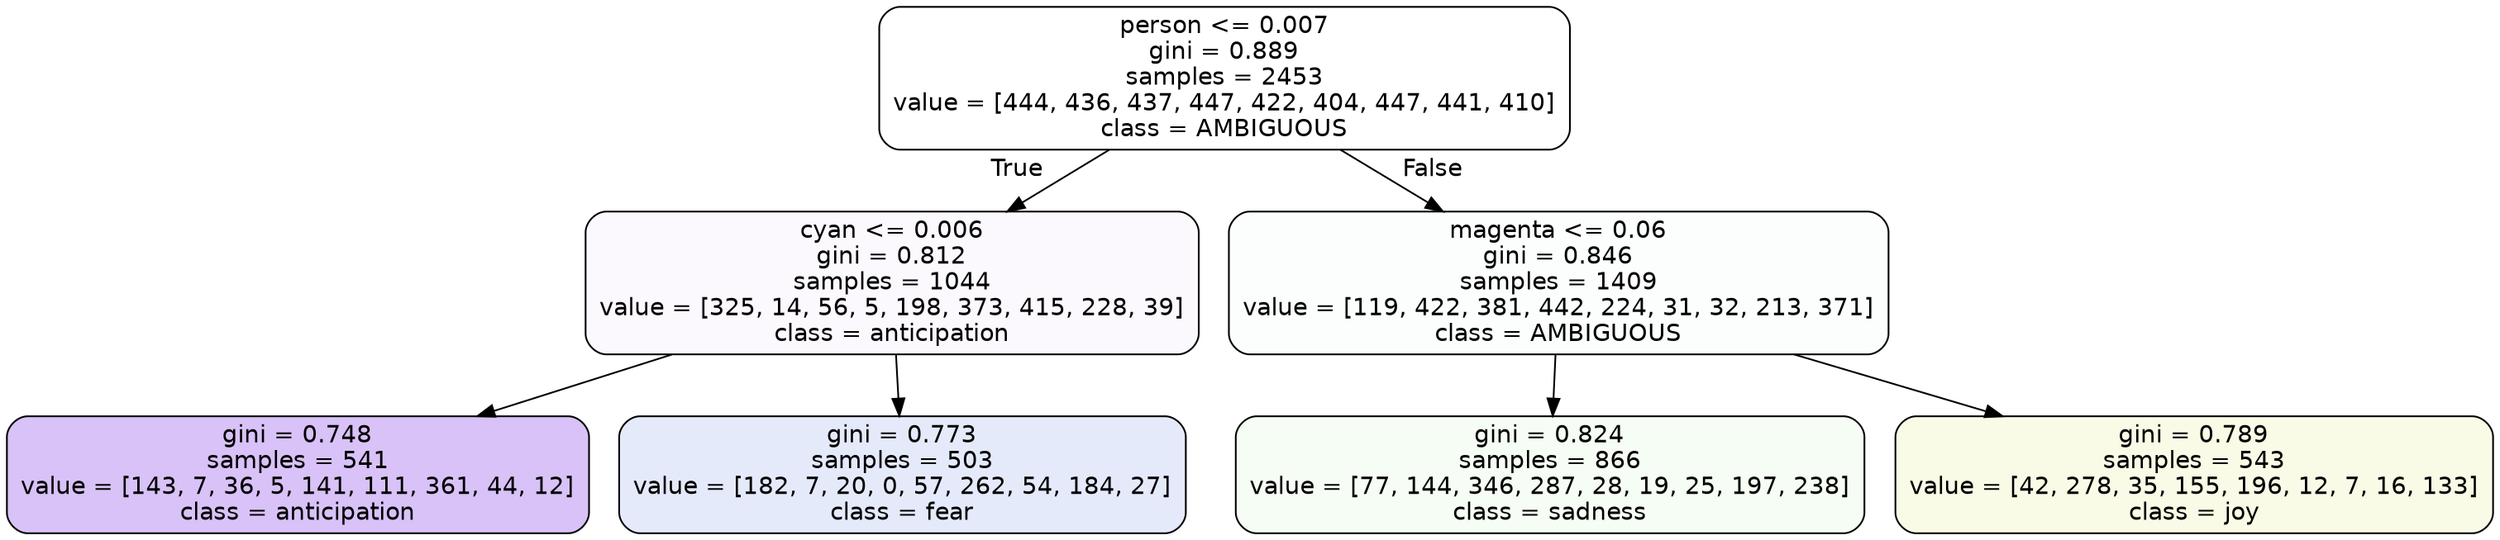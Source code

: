 digraph Tree {
node [shape=box, style="filled, rounded", color="black", fontname=helvetica] ;
edge [fontname=helvetica] ;
0 [label="person <= 0.007\ngini = 0.889\nsamples = 2453\nvalue = [444, 436, 437, 447, 422, 404, 447, 441, 410]\nclass = AMBIGUOUS", fillcolor="#39e58100"] ;
1 [label="cyan <= 0.006\ngini = 0.812\nsamples = 1044\nvalue = [325, 14, 56, 5, 198, 373, 415, 228, 39]\nclass = anticipation", fillcolor="#8139e508"] ;
0 -> 1 [labeldistance=2.5, labelangle=45, headlabel="True"] ;
2 [label="gini = 0.748\nsamples = 541\nvalue = [143, 7, 36, 5, 141, 111, 361, 44, 12]\nclass = anticipation", fillcolor="#8139e54e"] ;
1 -> 2 ;
3 [label="gini = 0.773\nsamples = 503\nvalue = [182, 7, 20, 0, 57, 262, 54, 184, 27]\nclass = fear", fillcolor="#3964e521"] ;
1 -> 3 ;
4 [label="magenta <= 0.06\ngini = 0.846\nsamples = 1409\nvalue = [119, 422, 381, 442, 224, 31, 32, 213, 371]\nclass = AMBIGUOUS", fillcolor="#39e58103"] ;
0 -> 4 [labeldistance=2.5, labelangle=-45, headlabel="False"] ;
5 [label="gini = 0.824\nsamples = 866\nvalue = [77, 144, 346, 287, 28, 19, 25, 197, 238]\nclass = sadness", fillcolor="#64e5390e"] ;
4 -> 5 ;
6 [label="gini = 0.789\nsamples = 543\nvalue = [42, 278, 35, 155, 196, 12, 7, 16, 133]\nclass = joy", fillcolor="#d7e5391f"] ;
4 -> 6 ;
}